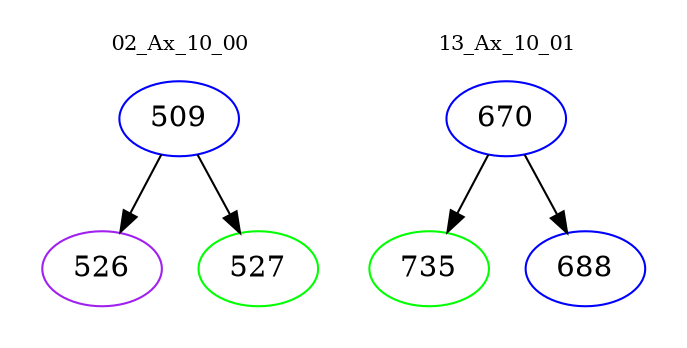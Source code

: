 digraph{
subgraph cluster_0 {
color = white
label = "02_Ax_10_00";
fontsize=10;
T0_509 [label="509", color="blue"]
T0_509 -> T0_526 [color="black"]
T0_526 [label="526", color="purple"]
T0_509 -> T0_527 [color="black"]
T0_527 [label="527", color="green"]
}
subgraph cluster_1 {
color = white
label = "13_Ax_10_01";
fontsize=10;
T1_670 [label="670", color="blue"]
T1_670 -> T1_735 [color="black"]
T1_735 [label="735", color="green"]
T1_670 -> T1_688 [color="black"]
T1_688 [label="688", color="blue"]
}
}
